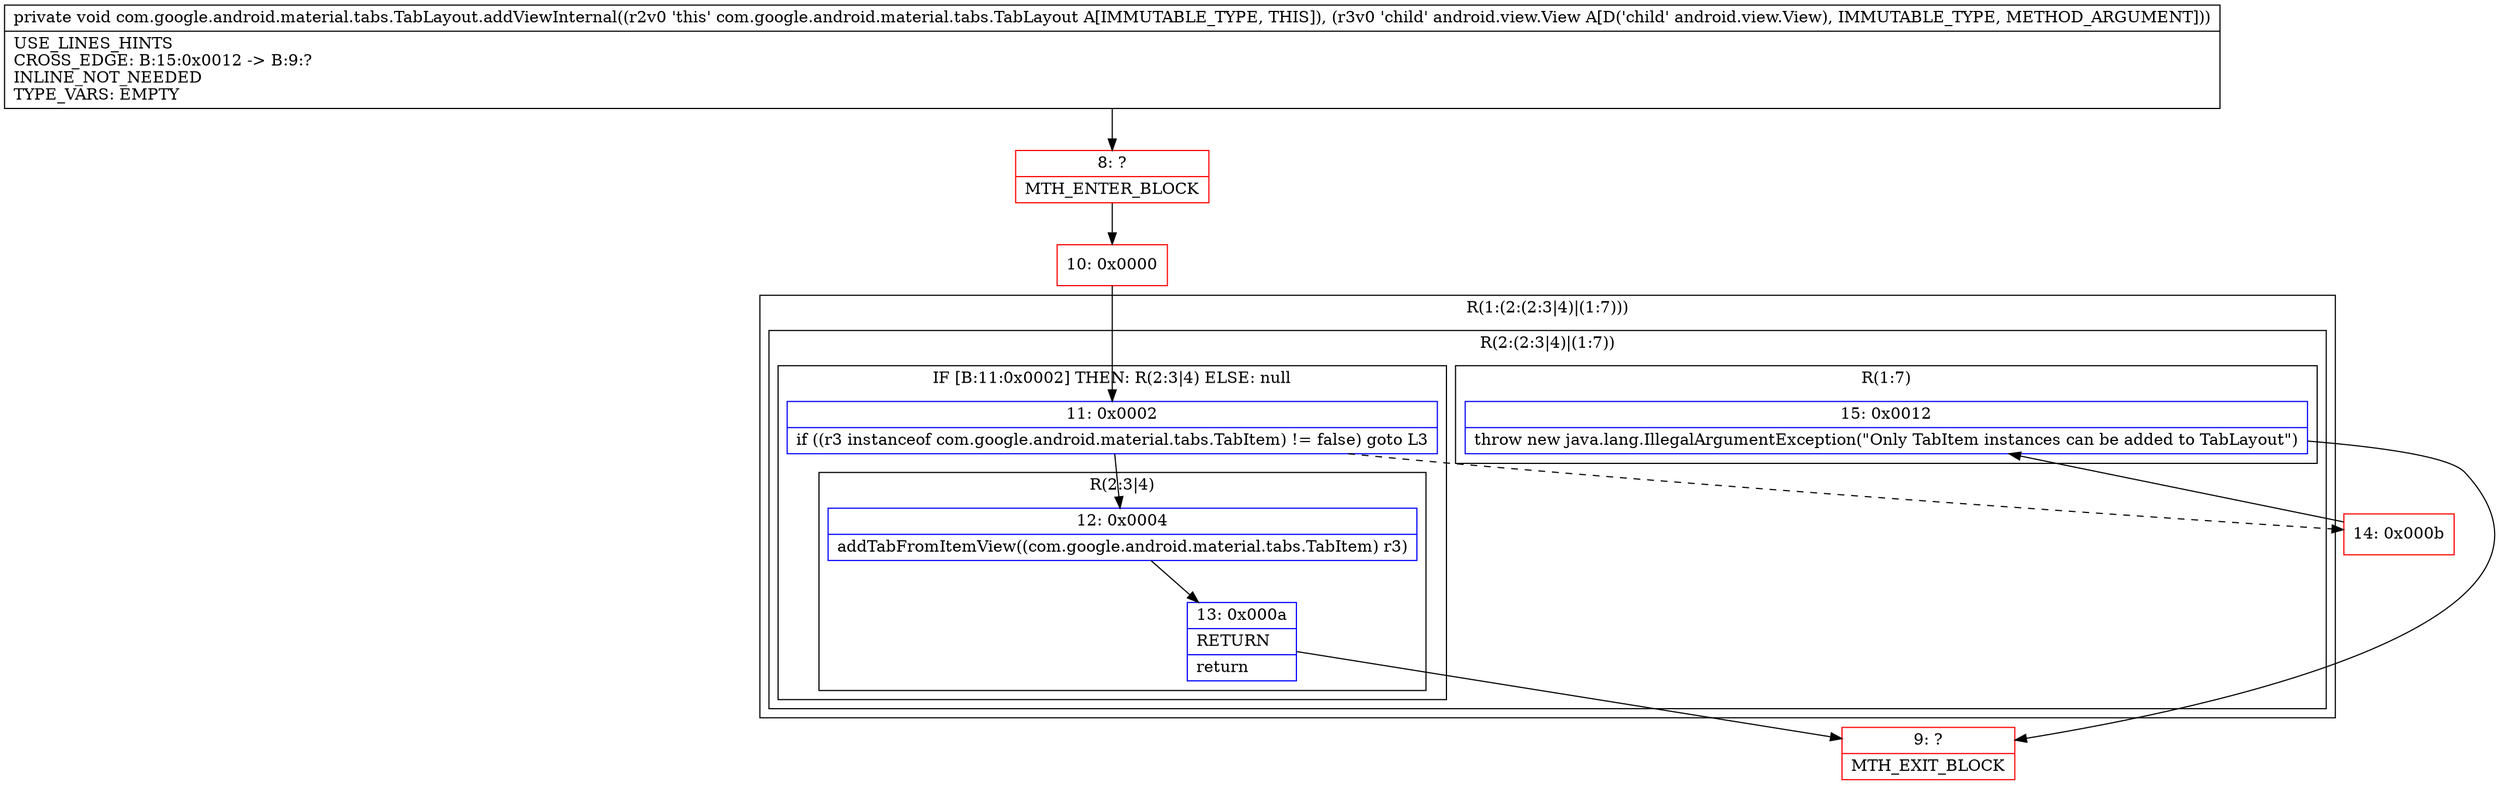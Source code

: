 digraph "CFG forcom.google.android.material.tabs.TabLayout.addViewInternal(Landroid\/view\/View;)V" {
subgraph cluster_Region_1588279920 {
label = "R(1:(2:(2:3|4)|(1:7)))";
node [shape=record,color=blue];
subgraph cluster_Region_36251250 {
label = "R(2:(2:3|4)|(1:7))";
node [shape=record,color=blue];
subgraph cluster_IfRegion_613512471 {
label = "IF [B:11:0x0002] THEN: R(2:3|4) ELSE: null";
node [shape=record,color=blue];
Node_11 [shape=record,label="{11\:\ 0x0002|if ((r3 instanceof com.google.android.material.tabs.TabItem) != false) goto L3\l}"];
subgraph cluster_Region_1181340497 {
label = "R(2:3|4)";
node [shape=record,color=blue];
Node_12 [shape=record,label="{12\:\ 0x0004|addTabFromItemView((com.google.android.material.tabs.TabItem) r3)\l}"];
Node_13 [shape=record,label="{13\:\ 0x000a|RETURN\l|return\l}"];
}
}
subgraph cluster_Region_1100351830 {
label = "R(1:7)";
node [shape=record,color=blue];
Node_15 [shape=record,label="{15\:\ 0x0012|throw new java.lang.IllegalArgumentException(\"Only TabItem instances can be added to TabLayout\")\l}"];
}
}
}
Node_8 [shape=record,color=red,label="{8\:\ ?|MTH_ENTER_BLOCK\l}"];
Node_10 [shape=record,color=red,label="{10\:\ 0x0000}"];
Node_9 [shape=record,color=red,label="{9\:\ ?|MTH_EXIT_BLOCK\l}"];
Node_14 [shape=record,color=red,label="{14\:\ 0x000b}"];
MethodNode[shape=record,label="{private void com.google.android.material.tabs.TabLayout.addViewInternal((r2v0 'this' com.google.android.material.tabs.TabLayout A[IMMUTABLE_TYPE, THIS]), (r3v0 'child' android.view.View A[D('child' android.view.View), IMMUTABLE_TYPE, METHOD_ARGUMENT]))  | USE_LINES_HINTS\lCROSS_EDGE: B:15:0x0012 \-\> B:9:?\lINLINE_NOT_NEEDED\lTYPE_VARS: EMPTY\l}"];
MethodNode -> Node_8;Node_11 -> Node_12;
Node_11 -> Node_14[style=dashed];
Node_12 -> Node_13;
Node_13 -> Node_9;
Node_15 -> Node_9;
Node_8 -> Node_10;
Node_10 -> Node_11;
Node_14 -> Node_15;
}

